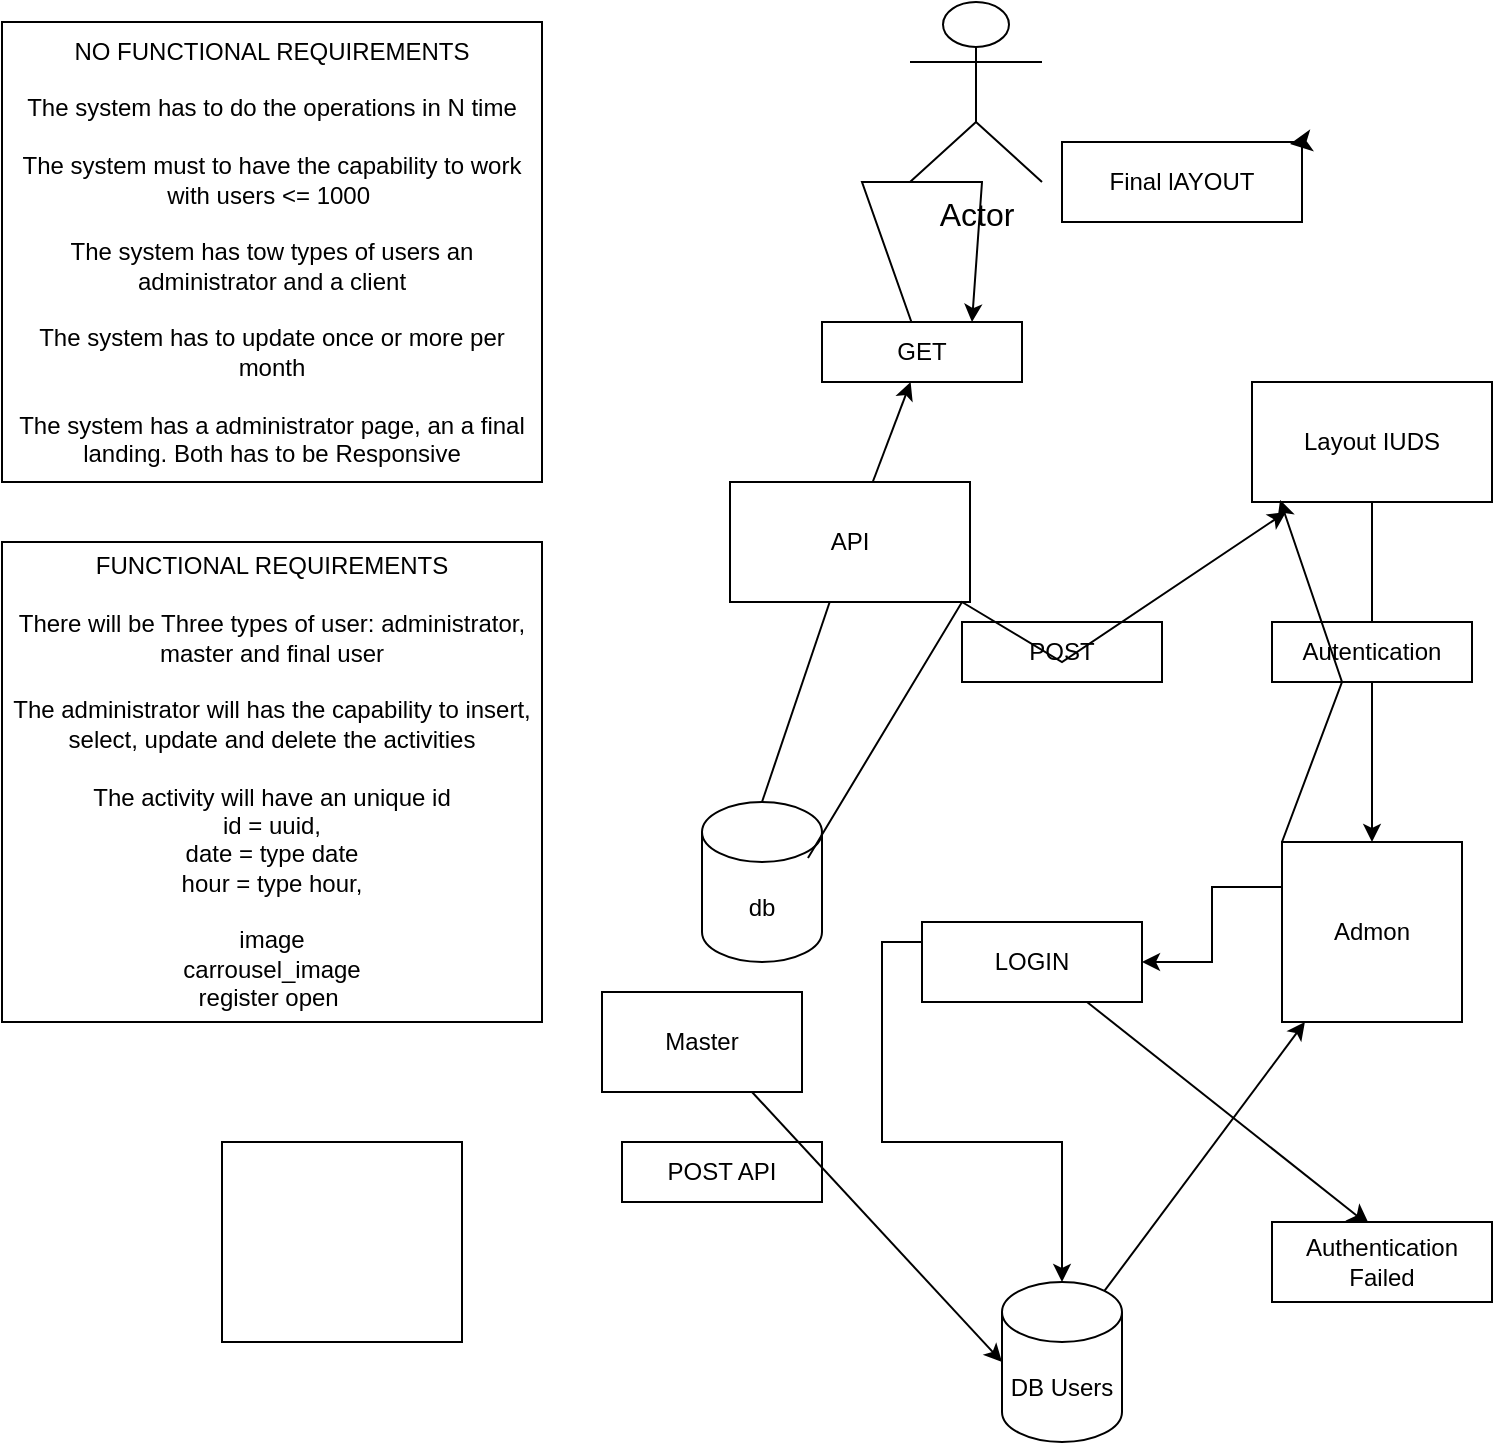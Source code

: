 <mxfile version="21.6.8" type="github">
  <diagram name="Página-1" id="pLbmzs-tCkocFzSn-4DI">
    <mxGraphModel dx="1114" dy="620" grid="1" gridSize="10" guides="1" tooltips="1" connect="1" arrows="1" fold="1" page="1" pageScale="1" pageWidth="827" pageHeight="1169" math="0" shadow="0">
      <root>
        <mxCell id="0" />
        <mxCell id="1" parent="0" />
        <mxCell id="WUV1YNXfe9AuAQeIhufc-1" value="NO FUNCTIONAL REQUIREMENTS&lt;br&gt;&lt;br&gt;The system has to do the operations in N time&lt;br&gt;&lt;br&gt;The system must to have the capability to work with users &amp;lt;= 1000&amp;nbsp;&lt;br&gt;&lt;br&gt;The system has tow types of users an administrator and a client&lt;br&gt;&lt;br&gt;The system has to update once or more per month&lt;br&gt;&lt;br&gt;The system has a administrator page, an a final landing. Both has to be Responsive" style="rounded=0;whiteSpace=wrap;html=1;" parent="1" vertex="1">
          <mxGeometry x="50" y="50" width="270" height="230" as="geometry" />
        </mxCell>
        <mxCell id="WUV1YNXfe9AuAQeIhufc-2" value="FUNCTIONAL REQUIREMENTS&lt;br&gt;&lt;br&gt;There will be Three types of user: administrator, master and final user&lt;br&gt;&lt;br&gt;The administrator will has the capability to insert, select, update and delete the activities&lt;br&gt;&lt;br&gt;The activity will have an unique id&lt;br&gt;id = uuid,&lt;br&gt;date = type date&lt;br&gt;hour = type hour,&lt;br&gt;&lt;br&gt;image&lt;br&gt;carrousel_image&lt;br&gt;register open&amp;nbsp;" style="rounded=0;whiteSpace=wrap;html=1;" parent="1" vertex="1">
          <mxGeometry x="50" y="310" width="270" height="240" as="geometry" />
        </mxCell>
        <mxCell id="WUV1YNXfe9AuAQeIhufc-5" value="API" style="rounded=0;whiteSpace=wrap;html=1;" parent="1" vertex="1">
          <mxGeometry x="414" y="280" width="120" height="60" as="geometry" />
        </mxCell>
        <mxCell id="WUV1YNXfe9AuAQeIhufc-6" value="db" style="shape=cylinder3;whiteSpace=wrap;html=1;boundedLbl=1;backgroundOutline=1;size=15;" parent="1" vertex="1">
          <mxGeometry x="400" y="440" width="60" height="80" as="geometry" />
        </mxCell>
        <mxCell id="WUV1YNXfe9AuAQeIhufc-8" value="" style="endArrow=none;html=1;rounded=0;exitX=0.5;exitY=0;exitDx=0;exitDy=0;exitPerimeter=0;" parent="1" source="WUV1YNXfe9AuAQeIhufc-6" target="WUV1YNXfe9AuAQeIhufc-5" edge="1">
          <mxGeometry width="50" height="50" relative="1" as="geometry">
            <mxPoint x="570" y="320" as="sourcePoint" />
            <mxPoint x="620" y="270" as="targetPoint" />
          </mxGeometry>
        </mxCell>
        <mxCell id="WUV1YNXfe9AuAQeIhufc-32" style="edgeStyle=orthogonalEdgeStyle;rounded=0;orthogonalLoop=1;jettySize=auto;html=1;exitX=0;exitY=0.25;exitDx=0;exitDy=0;" parent="1" source="WUV1YNXfe9AuAQeIhufc-30" target="WUV1YNXfe9AuAQeIhufc-17" edge="1">
          <mxGeometry relative="1" as="geometry" />
        </mxCell>
        <mxCell id="WUV1YNXfe9AuAQeIhufc-10" value="Admon" style="whiteSpace=wrap;html=1;aspect=fixed;" parent="1" vertex="1">
          <mxGeometry x="690" y="460" width="90" height="90" as="geometry" />
        </mxCell>
        <mxCell id="WUV1YNXfe9AuAQeIhufc-12" value="POST" style="rounded=0;whiteSpace=wrap;html=1;" parent="1" vertex="1">
          <mxGeometry x="530" y="350" width="100" height="30" as="geometry" />
        </mxCell>
        <mxCell id="WUV1YNXfe9AuAQeIhufc-13" value="Layout IUDS" style="rounded=0;whiteSpace=wrap;html=1;" parent="1" vertex="1">
          <mxGeometry x="675" y="230" width="120" height="60" as="geometry" />
        </mxCell>
        <mxCell id="WUV1YNXfe9AuAQeIhufc-15" value="" style="endArrow=classic;html=1;rounded=0;entryX=0.5;entryY=0;entryDx=0;entryDy=0;exitX=0.5;exitY=1;exitDx=0;exitDy=0;" parent="1" source="WUV1YNXfe9AuAQeIhufc-13" target="WUV1YNXfe9AuAQeIhufc-10" edge="1">
          <mxGeometry width="50" height="50" relative="1" as="geometry">
            <mxPoint x="540" y="320" as="sourcePoint" />
            <mxPoint x="590" y="270" as="targetPoint" />
          </mxGeometry>
        </mxCell>
        <mxCell id="WUV1YNXfe9AuAQeIhufc-16" value="Autentication" style="rounded=0;whiteSpace=wrap;html=1;" parent="1" vertex="1">
          <mxGeometry x="685" y="350" width="100" height="30" as="geometry" />
        </mxCell>
        <mxCell id="WUV1YNXfe9AuAQeIhufc-17" value="DB Users" style="shape=cylinder3;whiteSpace=wrap;html=1;boundedLbl=1;backgroundOutline=1;size=15;" parent="1" vertex="1">
          <mxGeometry x="550" y="680" width="60" height="80" as="geometry" />
        </mxCell>
        <mxCell id="WUV1YNXfe9AuAQeIhufc-18" value="" style="endArrow=classic;html=1;rounded=0;exitX=0.883;exitY=0.35;exitDx=0;exitDy=0;exitPerimeter=0;entryX=0.142;entryY=1.083;entryDx=0;entryDy=0;entryPerimeter=0;" parent="1" source="WUV1YNXfe9AuAQeIhufc-6" target="WUV1YNXfe9AuAQeIhufc-13" edge="1">
          <mxGeometry width="50" height="50" relative="1" as="geometry">
            <mxPoint x="500" y="440" as="sourcePoint" />
            <mxPoint x="550" y="390" as="targetPoint" />
            <Array as="points">
              <mxPoint x="530" y="340" />
              <mxPoint x="580" y="370" />
            </Array>
          </mxGeometry>
        </mxCell>
        <mxCell id="WUV1YNXfe9AuAQeIhufc-25" value="" style="endArrow=classic;html=1;rounded=0;exitX=0.855;exitY=0;exitDx=0;exitDy=4.35;exitPerimeter=0;" parent="1" source="WUV1YNXfe9AuAQeIhufc-17" target="WUV1YNXfe9AuAQeIhufc-10" edge="1">
          <mxGeometry width="50" height="50" relative="1" as="geometry">
            <mxPoint x="591" y="589" as="sourcePoint" />
            <mxPoint x="620" y="590" as="targetPoint" />
            <Array as="points" />
          </mxGeometry>
        </mxCell>
        <mxCell id="WUV1YNXfe9AuAQeIhufc-26" value="Master" style="rounded=0;whiteSpace=wrap;html=1;container=1;" parent="1" vertex="1">
          <mxGeometry x="350" y="535" width="100" height="50" as="geometry" />
        </mxCell>
        <mxCell id="WUV1YNXfe9AuAQeIhufc-27" value="POST API" style="rounded=0;whiteSpace=wrap;html=1;" parent="1" vertex="1">
          <mxGeometry x="360" y="610" width="100" height="30" as="geometry" />
        </mxCell>
        <mxCell id="WUV1YNXfe9AuAQeIhufc-28" value="" style="endArrow=classic;html=1;rounded=0;entryX=0;entryY=0.5;entryDx=0;entryDy=0;entryPerimeter=0;exitX=0.75;exitY=1;exitDx=0;exitDy=0;" parent="1" source="WUV1YNXfe9AuAQeIhufc-26" target="WUV1YNXfe9AuAQeIhufc-17" edge="1">
          <mxGeometry width="50" height="50" relative="1" as="geometry">
            <mxPoint x="510" y="500" as="sourcePoint" />
            <mxPoint x="560" y="450" as="targetPoint" />
          </mxGeometry>
        </mxCell>
        <mxCell id="WUV1YNXfe9AuAQeIhufc-31" value="" style="endArrow=classic;html=1;rounded=0;entryX=0.117;entryY=0.983;entryDx=0;entryDy=0;entryPerimeter=0;exitX=0;exitY=0;exitDx=0;exitDy=0;" parent="1" edge="1" target="WUV1YNXfe9AuAQeIhufc-13" source="WUV1YNXfe9AuAQeIhufc-10">
          <mxGeometry width="50" height="50" relative="1" as="geometry">
            <mxPoint x="510" y="500" as="sourcePoint" />
            <mxPoint x="560" y="450" as="targetPoint" />
            <Array as="points">
              <mxPoint x="720" y="380" />
            </Array>
          </mxGeometry>
        </mxCell>
        <mxCell id="WUV1YNXfe9AuAQeIhufc-34" value="" style="edgeStyle=orthogonalEdgeStyle;rounded=0;orthogonalLoop=1;jettySize=auto;html=1;exitX=0;exitY=0.25;exitDx=0;exitDy=0;" parent="1" source="WUV1YNXfe9AuAQeIhufc-10" target="WUV1YNXfe9AuAQeIhufc-30" edge="1">
          <mxGeometry relative="1" as="geometry">
            <mxPoint x="690" y="483" as="sourcePoint" />
            <mxPoint x="570" y="585" as="targetPoint" />
          </mxGeometry>
        </mxCell>
        <mxCell id="FkRJrjeyDu27CRpXNVIK-7" style="edgeStyle=none;curved=1;rounded=0;orthogonalLoop=1;jettySize=auto;html=1;exitX=0.75;exitY=1;exitDx=0;exitDy=0;entryX=0.445;entryY=0.05;entryDx=0;entryDy=0;entryPerimeter=0;fontSize=12;startSize=8;endSize=8;" edge="1" parent="1" source="WUV1YNXfe9AuAQeIhufc-30" target="FkRJrjeyDu27CRpXNVIK-6">
          <mxGeometry relative="1" as="geometry" />
        </mxCell>
        <mxCell id="WUV1YNXfe9AuAQeIhufc-30" value="LOGIN" style="rounded=0;whiteSpace=wrap;html=1;" parent="1" vertex="1">
          <mxGeometry x="510" y="500" width="110" height="40" as="geometry" />
        </mxCell>
        <mxCell id="WUV1YNXfe9AuAQeIhufc-36" value="" style="endArrow=classic;html=1;rounded=0;entryX=0.75;entryY=0;entryDx=0;entryDy=0;" parent="1" source="WUV1YNXfe9AuAQeIhufc-9" target="WUV1YNXfe9AuAQeIhufc-9" edge="1">
          <mxGeometry width="50" height="50" relative="1" as="geometry">
            <mxPoint x="220" y="360" as="sourcePoint" />
            <mxPoint x="270" y="310" as="targetPoint" />
            <Array as="points">
              <mxPoint x="540" y="130" />
            </Array>
          </mxGeometry>
        </mxCell>
        <mxCell id="FkRJrjeyDu27CRpXNVIK-1" style="edgeStyle=none;curved=1;rounded=0;orthogonalLoop=1;jettySize=auto;html=1;exitX=0.25;exitY=0;exitDx=0;exitDy=0;fontSize=12;startSize=8;endSize=8;" edge="1" parent="1" source="WUV1YNXfe9AuAQeIhufc-9" target="WUV1YNXfe9AuAQeIhufc-9">
          <mxGeometry relative="1" as="geometry" />
        </mxCell>
        <mxCell id="FkRJrjeyDu27CRpXNVIK-4" value="" style="endArrow=classic;html=1;rounded=0;" edge="1" parent="1" source="WUV1YNXfe9AuAQeIhufc-5" target="WUV1YNXfe9AuAQeIhufc-9">
          <mxGeometry width="50" height="50" relative="1" as="geometry">
            <mxPoint x="483" y="280" as="sourcePoint" />
            <mxPoint x="524" y="141" as="targetPoint" />
          </mxGeometry>
        </mxCell>
        <mxCell id="WUV1YNXfe9AuAQeIhufc-9" value="GET" style="rounded=0;whiteSpace=wrap;html=1;" parent="1" vertex="1">
          <mxGeometry x="460" y="200" width="100" height="30" as="geometry" />
        </mxCell>
        <mxCell id="FkRJrjeyDu27CRpXNVIK-5" value="Final lAYOUT" style="rounded=0;whiteSpace=wrap;html=1;" vertex="1" parent="1">
          <mxGeometry x="580" y="110" width="120" height="40" as="geometry" />
        </mxCell>
        <mxCell id="FkRJrjeyDu27CRpXNVIK-6" value="Authentication &lt;br&gt;Failed" style="rounded=0;whiteSpace=wrap;html=1;" vertex="1" parent="1">
          <mxGeometry x="685" y="650" width="110" height="40" as="geometry" />
        </mxCell>
        <mxCell id="FkRJrjeyDu27CRpXNVIK-8" value="Actor" style="shape=umlActor;verticalLabelPosition=bottom;verticalAlign=top;html=1;outlineConnect=0;fontSize=16;" vertex="1" parent="1">
          <mxGeometry x="504" y="40" width="66" height="90" as="geometry" />
        </mxCell>
        <mxCell id="FkRJrjeyDu27CRpXNVIK-9" value="" style="rounded=0;whiteSpace=wrap;html=1;fontSize=16;" vertex="1" parent="1">
          <mxGeometry x="160" y="610" width="120" height="100" as="geometry" />
        </mxCell>
        <mxCell id="FkRJrjeyDu27CRpXNVIK-10" style="edgeStyle=none;curved=1;rounded=0;orthogonalLoop=1;jettySize=auto;html=1;exitX=1;exitY=0;exitDx=0;exitDy=0;entryX=0.95;entryY=0.025;entryDx=0;entryDy=0;entryPerimeter=0;fontSize=12;startSize=8;endSize=8;" edge="1" parent="1" source="FkRJrjeyDu27CRpXNVIK-5" target="FkRJrjeyDu27CRpXNVIK-5">
          <mxGeometry relative="1" as="geometry" />
        </mxCell>
      </root>
    </mxGraphModel>
  </diagram>
</mxfile>
